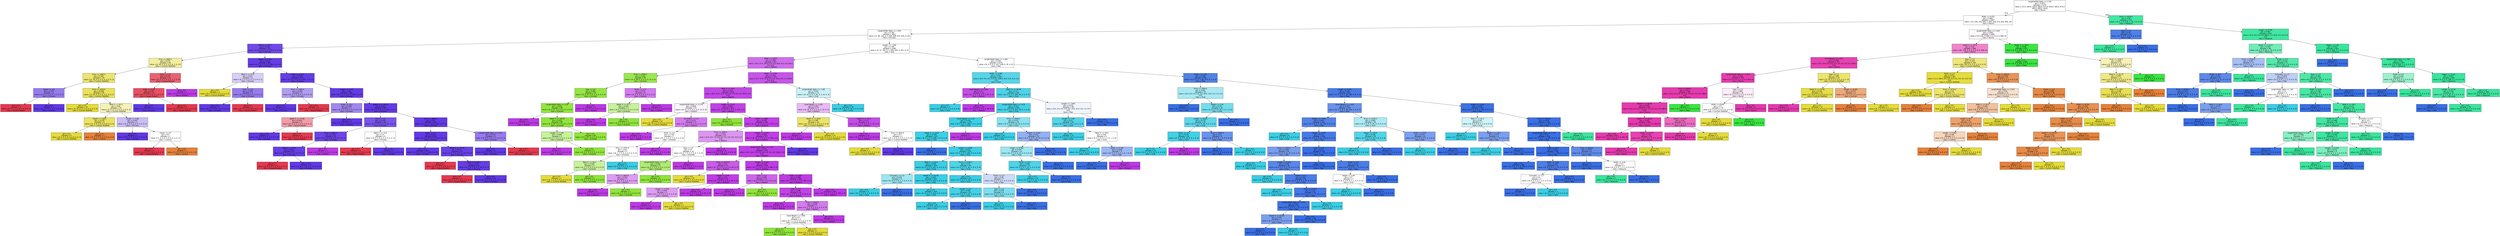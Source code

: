 digraph Tree {
node [shape=box, style="filled", color="black", fontname="helvetica"] ;
edge [fontname="helvetica"] ;
0 [label="Length/Width Ratio <= 1.745\ngini = 0.879\nsamples = 5170\nvalue = [72.0, 295.0, 104.0, 665.0, 672.0, 656.0, 660.0, 674.0\n653.0, 695.0, 24.0]\nclass = Round", fillcolor="#fffeff"] ;
1 [label="Width <= 6.075\ngini = 0.863\nsamples = 4467\nvalue = [72, 295, 104, 665, 2, 655, 628, 674, 653, 695, 24]\nclass = Round", fillcolor="#fffeff"] ;
0 -> 1 [labeldistance=2.5, labelangle=45, headlabel="True"] ;
2 [label="Length/Width Ratio <= 1.055\ngini = 0.782\nsamples = 2811\nvalue = [2, 69, 104, 0, 2, 655, 628, 674, 653, 0, 24]\nclass = Princess", fillcolor="#fefdff"] ;
1 -> 2 ;
3 [label="Table % <= 64.5\ngini = 0.154\nsamples = 731\nvalue = [2, 32, 0, 0, 0, 0, 0, 671, 2, 0, 24]\nclass = Princess", fillcolor="#6f4ae7"] ;
2 -> 3 ;
4 [label="Price <= 3965.0\ngini = 0.575\nsamples = 50\nvalue = [2, 30, 0, 0, 0, 0, 0, 6, 1, 0, 11]\nclass = Cushion Modified", fillcolor="#f2ee9f"] ;
3 -> 4 ;
5 [label="Price <= 1485.0\ngini = 0.387\nsamples = 39\nvalue = [2, 30, 0, 0, 0, 0, 0, 5, 0, 0, 2]\nclass = Cushion Modified", fillcolor="#ece56d"] ;
4 -> 5 ;
6 [label="Height <= 3.8\ngini = 0.375\nsamples = 4\nvalue = [0, 0, 0, 0, 0, 0, 0, 3, 0, 0, 1]\nclass = Princess", fillcolor="#967bee"] ;
5 -> 6 ;
7 [label="gini = 0.0\nsamples = 1\nvalue = [0, 0, 0, 0, 0, 0, 0, 0, 0, 0, 1]\nclass = Square Radiant", fillcolor="#e53950"] ;
6 -> 7 ;
8 [label="gini = 0.0\nsamples = 3\nvalue = [0, 0, 0, 0, 0, 0, 0, 3, 0, 0, 0]\nclass = Princess", fillcolor="#6139e5"] ;
6 -> 8 ;
9 [label="Price <= 2445.0\ngini = 0.258\nsamples = 35\nvalue = [2, 30, 0, 0, 0, 0, 0, 2, 0, 0, 1]\nclass = Cushion Modified", fillcolor="#e9e157"] ;
5 -> 9 ;
10 [label="gini = 0.0\nsamples = 25\nvalue = [0, 25, 0, 0, 0, 0, 0, 0, 0, 0, 0]\nclass = Cushion Modified", fillcolor="#e5dc39"] ;
9 -> 10 ;
11 [label="Table % <= 62.5\ngini = 0.66\nsamples = 10\nvalue = [2, 5, 0, 0, 0, 0, 0, 2, 0, 0, 1]\nclass = Cushion Modified", fillcolor="#f5f2b5"] ;
9 -> 11 ;
12 [label="Height <= 3.825\ngini = 0.278\nsamples = 6\nvalue = [1, 5, 0, 0, 0, 0, 0, 0, 0, 0, 0]\nclass = Cushion Modified", fillcolor="#eae361"] ;
11 -> 12 ;
13 [label="gini = 0.0\nsamples = 5\nvalue = [0, 5, 0, 0, 0, 0, 0, 0, 0, 0, 0]\nclass = Cushion Modified", fillcolor="#e5dc39"] ;
12 -> 13 ;
14 [label="gini = 0.0\nsamples = 1\nvalue = [1, 0, 0, 0, 0, 0, 0, 0, 0, 0, 0]\nclass = Cushion", fillcolor="#e58139"] ;
12 -> 14 ;
15 [label="Length <= 5.68\ngini = 0.625\nsamples = 4\nvalue = [1, 0, 0, 0, 0, 0, 0, 2, 0, 0, 1]\nclass = Princess", fillcolor="#cabdf6"] ;
11 -> 15 ;
16 [label="gini = 0.0\nsamples = 2\nvalue = [0, 0, 0, 0, 0, 0, 0, 2, 0, 0, 0]\nclass = Princess", fillcolor="#6139e5"] ;
15 -> 16 ;
17 [label="Clarity <= 3.5\ngini = 0.5\nsamples = 2\nvalue = [1, 0, 0, 0, 0, 0, 0, 0, 0, 0, 1]\nclass = Cushion", fillcolor="#ffffff"] ;
15 -> 17 ;
18 [label="gini = 0.0\nsamples = 1\nvalue = [0, 0, 0, 0, 0, 0, 0, 0, 0, 0, 1]\nclass = Square Radiant", fillcolor="#e53950"] ;
17 -> 18 ;
19 [label="gini = 0.0\nsamples = 1\nvalue = [1, 0, 0, 0, 0, 0, 0, 0, 0, 0, 0]\nclass = Cushion", fillcolor="#e58139"] ;
17 -> 19 ;
20 [label="Polish <= 1.0\ngini = 0.314\nsamples = 11\nvalue = [0, 0, 0, 0, 0, 0, 0, 1, 1, 0, 9]\nclass = Square Radiant", fillcolor="#ea6173"] ;
4 -> 20 ;
21 [label="Width <= 5.48\ngini = 0.18\nsamples = 10\nvalue = [0, 0, 0, 0, 0, 0, 0, 1, 0, 0, 9]\nclass = Square Radiant", fillcolor="#e84f63"] ;
20 -> 21 ;
22 [label="gini = 0.0\nsamples = 1\nvalue = [0, 0, 0, 0, 0, 0, 0, 1, 0, 0, 0]\nclass = Princess", fillcolor="#6139e5"] ;
21 -> 22 ;
23 [label="gini = 0.0\nsamples = 9\nvalue = [0, 0, 0, 0, 0, 0, 0, 0, 0, 0, 9]\nclass = Square Radiant", fillcolor="#e53950"] ;
21 -> 23 ;
24 [label="gini = 0.0\nsamples = 1\nvalue = [0, 0, 0, 0, 0, 0, 0, 0, 1, 0, 0]\nclass = Radiant", fillcolor="#bd39e5"] ;
20 -> 24 ;
25 [label="Height <= 3.765\ngini = 0.046\nsamples = 681\nvalue = [0, 2, 0, 0, 0, 0, 0, 665, 1, 0, 13]\nclass = Princess", fillcolor="#653ee6"] ;
3 -> 25 ;
26 [label="Table % <= 67.0\ngini = 0.611\nsamples = 6\nvalue = [0, 2, 0, 0, 0, 0, 0, 3, 0, 0, 1]\nclass = Princess", fillcolor="#d8cef8"] ;
25 -> 26 ;
27 [label="gini = 0.0\nsamples = 2\nvalue = [0, 2, 0, 0, 0, 0, 0, 0, 0, 0, 0]\nclass = Cushion Modified", fillcolor="#e5dc39"] ;
26 -> 27 ;
28 [label="Color <= 3.5\ngini = 0.375\nsamples = 4\nvalue = [0, 0, 0, 0, 0, 0, 0, 3, 0, 0, 1]\nclass = Princess", fillcolor="#967bee"] ;
26 -> 28 ;
29 [label="gini = 0.0\nsamples = 3\nvalue = [0, 0, 0, 0, 0, 0, 0, 3, 0, 0, 0]\nclass = Princess", fillcolor="#6139e5"] ;
28 -> 29 ;
30 [label="gini = 0.0\nsamples = 1\nvalue = [0, 0, 0, 0, 0, 0, 0, 0, 0, 0, 1]\nclass = Square Radiant", fillcolor="#e53950"] ;
28 -> 30 ;
31 [label="Width <= 5.225\ngini = 0.038\nsamples = 675\nvalue = [0, 0, 0, 0, 0, 0, 0, 662, 1, 0, 12]\nclass = Princess", fillcolor="#643de6"] ;
25 -> 31 ;
32 [label="Price <= 3385.0\ngini = 0.444\nsamples = 9\nvalue = [0, 0, 0, 0, 0, 0, 0, 6, 0, 0, 3]\nclass = Princess", fillcolor="#b09cf2"] ;
31 -> 32 ;
33 [label="gini = 0.0\nsamples = 6\nvalue = [0, 0, 0, 0, 0, 0, 0, 6, 0, 0, 0]\nclass = Princess", fillcolor="#6139e5"] ;
32 -> 33 ;
34 [label="gini = 0.0\nsamples = 3\nvalue = [0, 0, 0, 0, 0, 0, 0, 0, 0, 0, 3]\nclass = Square Radiant", fillcolor="#e53950"] ;
32 -> 34 ;
35 [label="Length <= 5.315\ngini = 0.03\nsamples = 666\nvalue = [0, 0, 0, 0, 0, 0, 0, 656, 1, 0, 9]\nclass = Princess", fillcolor="#633ce5"] ;
31 -> 35 ;
36 [label="Girdle <= 15.0\ngini = 0.408\nsamples = 7\nvalue = [0, 0, 0, 0, 0, 0, 0, 5, 0, 0, 2]\nclass = Princess", fillcolor="#a088ef"] ;
35 -> 36 ;
37 [label="Depth % <= 72.95\ngini = 0.444\nsamples = 3\nvalue = [0, 0, 0, 0, 0, 0, 0, 1, 0, 0, 2]\nclass = Square Radiant", fillcolor="#f29ca8"] ;
36 -> 37 ;
38 [label="gini = 0.0\nsamples = 1\nvalue = [0, 0, 0, 0, 0, 0, 0, 1, 0, 0, 0]\nclass = Princess", fillcolor="#6139e5"] ;
37 -> 38 ;
39 [label="gini = 0.0\nsamples = 2\nvalue = [0, 0, 0, 0, 0, 0, 0, 0, 0, 0, 2]\nclass = Square Radiant", fillcolor="#e53950"] ;
37 -> 39 ;
40 [label="gini = 0.0\nsamples = 4\nvalue = [0, 0, 0, 0, 0, 0, 0, 4, 0, 0, 0]\nclass = Princess", fillcolor="#6139e5"] ;
36 -> 40 ;
41 [label="Depth % <= 69.35\ngini = 0.024\nsamples = 659\nvalue = [0, 0, 0, 0, 0, 0, 0, 651, 1, 0, 7]\nclass = Princess", fillcolor="#633be5"] ;
35 -> 41 ;
42 [label="Color <= 3.5\ngini = 0.229\nsamples = 39\nvalue = [0, 0, 0, 0, 0, 0, 0, 34, 1, 0, 4]\nclass = Princess", fillcolor="#7855e9"] ;
41 -> 42 ;
43 [label="Price <= 4385.0\ngini = 0.116\nsamples = 33\nvalue = [0, 0, 0, 0, 0, 0, 0, 31, 1, 0, 1]\nclass = Princess", fillcolor="#6b45e7"] ;
42 -> 43 ;
44 [label="Table % <= 65.5\ngini = 0.061\nsamples = 32\nvalue = [0, 0, 0, 0, 0, 0, 0, 31, 0, 0, 1]\nclass = Princess", fillcolor="#663fe6"] ;
43 -> 44 ;
45 [label="gini = 0.0\nsamples = 1\nvalue = [0, 0, 0, 0, 0, 0, 0, 0, 0, 0, 1]\nclass = Square Radiant", fillcolor="#e53950"] ;
44 -> 45 ;
46 [label="gini = 0.0\nsamples = 31\nvalue = [0, 0, 0, 0, 0, 0, 0, 31, 0, 0, 0]\nclass = Princess", fillcolor="#6139e5"] ;
44 -> 46 ;
47 [label="gini = 0.0\nsamples = 1\nvalue = [0, 0, 0, 0, 0, 0, 0, 0, 1, 0, 0]\nclass = Radiant", fillcolor="#bd39e5"] ;
43 -> 47 ;
48 [label="Table % <= 72.0\ngini = 0.5\nsamples = 6\nvalue = [0, 0, 0, 0, 0, 0, 0, 3, 0, 0, 3]\nclass = Princess", fillcolor="#ffffff"] ;
42 -> 48 ;
49 [label="gini = 0.0\nsamples = 3\nvalue = [0, 0, 0, 0, 0, 0, 0, 0, 0, 0, 3]\nclass = Square Radiant", fillcolor="#e53950"] ;
48 -> 49 ;
50 [label="gini = 0.0\nsamples = 3\nvalue = [0, 0, 0, 0, 0, 0, 0, 3, 0, 0, 0]\nclass = Princess", fillcolor="#6139e5"] ;
48 -> 50 ;
51 [label="Price <= 4855.0\ngini = 0.01\nsamples = 620\nvalue = [0, 0, 0, 0, 0, 0, 0, 617, 0, 0, 3]\nclass = Princess", fillcolor="#623ae5"] ;
41 -> 51 ;
52 [label="Polish <= 1.5\ngini = 0.006\nsamples = 616\nvalue = [0, 0, 0, 0, 0, 0, 0, 614, 0, 0, 2]\nclass = Princess", fillcolor="#623ae5"] ;
51 -> 52 ;
53 [label="gini = 0.0\nsamples = 562\nvalue = [0, 0, 0, 0, 0, 0, 0, 562, 0, 0, 0]\nclass = Princess", fillcolor="#6139e5"] ;
52 -> 53 ;
54 [label="Depth % <= 70.35\ngini = 0.071\nsamples = 54\nvalue = [0, 0, 0, 0, 0, 0, 0, 52, 0, 0, 2]\nclass = Princess", fillcolor="#6741e6"] ;
52 -> 54 ;
55 [label="gini = 0.0\nsamples = 1\nvalue = [0, 0, 0, 0, 0, 0, 0, 0, 0, 0, 1]\nclass = Square Radiant", fillcolor="#e53950"] ;
54 -> 55 ;
56 [label="Table % <= 66.0\ngini = 0.037\nsamples = 53\nvalue = [0, 0, 0, 0, 0, 0, 0, 52, 0, 0, 1]\nclass = Princess", fillcolor="#643de6"] ;
54 -> 56 ;
57 [label="gini = 0.0\nsamples = 1\nvalue = [0, 0, 0, 0, 0, 0, 0, 0, 0, 0, 1]\nclass = Square Radiant", fillcolor="#e53950"] ;
56 -> 57 ;
58 [label="gini = 0.0\nsamples = 52\nvalue = [0, 0, 0, 0, 0, 0, 0, 52, 0, 0, 0]\nclass = Princess", fillcolor="#6139e5"] ;
56 -> 58 ;
59 [label="Length/Width Ratio <= 1.015\ngini = 0.375\nsamples = 4\nvalue = [0, 0, 0, 0, 0, 0, 0, 3, 0, 0, 1]\nclass = Princess", fillcolor="#967bee"] ;
51 -> 59 ;
60 [label="gini = 0.0\nsamples = 3\nvalue = [0, 0, 0, 0, 0, 0, 0, 3, 0, 0, 0]\nclass = Princess", fillcolor="#6139e5"] ;
59 -> 60 ;
61 [label="gini = 0.0\nsamples = 1\nvalue = [0, 0, 0, 0, 0, 0, 0, 0, 0, 0, 1]\nclass = Square Radiant", fillcolor="#e53950"] ;
59 -> 61 ;
62 [label="Length <= 7.505\ngini = 0.709\nsamples = 2080\nvalue = [0, 37, 104, 0, 2, 655, 628, 3, 651, 0, 0]\nclass = Oval", fillcolor="#feffff"] ;
2 -> 62 ;
63 [label="Width <= 4.825\ngini = 0.382\nsamples = 801\nvalue = [0.0, 37.0, 104.0, 0.0, 0.0, 38.0, 0.0, 3.0, 619.0\n0.0, 0.0]\nclass = Radiant", fillcolor="#ce6dec"] ;
62 -> 63 ;
64 [label="Price <= 2995.0\ngini = 0.182\nsamples = 99\nvalue = [0, 0, 89, 0, 0, 0, 0, 0, 10, 0, 0]\nclass = Emerald", fillcolor="#9ce84f"] ;
63 -> 64 ;
65 [label="Type <= 0.5\ngini = 0.084\nsamples = 91\nvalue = [0, 0, 87, 0, 0, 0, 0, 0, 4, 0, 0]\nclass = Emerald", fillcolor="#94e642"] ;
64 -> 65 ;
66 [label="Length/Width Ratio <= 1.29\ngini = 0.044\nsamples = 89\nvalue = [0, 0, 87, 0, 0, 0, 0, 0, 2, 0, 0]\nclass = Emerald", fillcolor="#92e63e"] ;
65 -> 66 ;
67 [label="gini = 0.0\nsamples = 1\nvalue = [0, 0, 0, 0, 0, 0, 0, 0, 1, 0, 0]\nclass = Radiant", fillcolor="#bd39e5"] ;
66 -> 67 ;
68 [label="Depth % <= 66.05\ngini = 0.022\nsamples = 88\nvalue = [0, 0, 87, 0, 0, 0, 0, 0, 1, 0, 0]\nclass = Emerald", fillcolor="#90e53b"] ;
66 -> 68 ;
69 [label="Length <= 7.145\ngini = 0.444\nsamples = 3\nvalue = [0, 0, 2, 0, 0, 0, 0, 0, 1, 0, 0]\nclass = Emerald", fillcolor="#c7f29c"] ;
68 -> 69 ;
70 [label="gini = 0.0\nsamples = 1\nvalue = [0, 0, 0, 0, 0, 0, 0, 0, 1, 0, 0]\nclass = Radiant", fillcolor="#bd39e5"] ;
69 -> 70 ;
71 [label="gini = 0.0\nsamples = 2\nvalue = [0, 0, 2, 0, 0, 0, 0, 0, 0, 0, 0]\nclass = Emerald", fillcolor="#8fe539"] ;
69 -> 71 ;
72 [label="gini = 0.0\nsamples = 85\nvalue = [0, 0, 85, 0, 0, 0, 0, 0, 0, 0, 0]\nclass = Emerald", fillcolor="#8fe539"] ;
68 -> 72 ;
73 [label="gini = 0.0\nsamples = 2\nvalue = [0, 0, 0, 0, 0, 0, 0, 0, 2, 0, 0]\nclass = Radiant", fillcolor="#bd39e5"] ;
65 -> 73 ;
74 [label="Width <= 4.71\ngini = 0.375\nsamples = 8\nvalue = [0, 0, 2, 0, 0, 0, 0, 0, 6, 0, 0]\nclass = Radiant", fillcolor="#d37bee"] ;
64 -> 74 ;
75 [label="Depth % <= 67.1\ngini = 0.444\nsamples = 3\nvalue = [0, 0, 2, 0, 0, 0, 0, 0, 1, 0, 0]\nclass = Emerald", fillcolor="#c7f29c"] ;
74 -> 75 ;
76 [label="gini = 0.0\nsamples = 1\nvalue = [0, 0, 0, 0, 0, 0, 0, 0, 1, 0, 0]\nclass = Radiant", fillcolor="#bd39e5"] ;
75 -> 76 ;
77 [label="gini = 0.0\nsamples = 2\nvalue = [0, 0, 2, 0, 0, 0, 0, 0, 0, 0, 0]\nclass = Emerald", fillcolor="#8fe539"] ;
75 -> 77 ;
78 [label="gini = 0.0\nsamples = 5\nvalue = [0, 0, 0, 0, 0, 0, 0, 0, 5, 0, 0]\nclass = Radiant", fillcolor="#bd39e5"] ;
74 -> 78 ;
79 [label="Width <= 5.425\ngini = 0.241\nsamples = 702\nvalue = [0.0, 37.0, 15.0, 0.0, 0.0, 38.0, 0.0, 3.0, 609.0\n0.0, 0.0]\nclass = Radiant", fillcolor="#c655e9"] ;
63 -> 79 ;
80 [label="Table % <= 60.5\ngini = 0.127\nsamples = 629\nvalue = [0.0, 23.0, 15.0, 0.0, 0.0, 2.0, 0.0, 2.0, 587.0, 0.0\n0.0]\nclass = Radiant", fillcolor="#c247e7"] ;
79 -> 80 ;
81 [label="Length/Width Ratio <= 1.175\ngini = 0.626\nsamples = 27\nvalue = [0, 11, 2, 0, 0, 2, 0, 0, 12, 0, 0]\nclass = Radiant", fillcolor="#fbf3fd"] ;
80 -> 81 ;
82 [label="gini = 0.0\nsamples = 10\nvalue = [0, 10, 0, 0, 0, 0, 0, 0, 0, 0, 0]\nclass = Cushion Modified", fillcolor="#e5dc39"] ;
81 -> 82 ;
83 [label="Symmetry <= 1.0\ngini = 0.471\nsamples = 17\nvalue = [0, 1, 2, 0, 0, 2, 0, 0, 12, 0, 0]\nclass = Radiant", fillcolor="#d37bee"] ;
81 -> 83 ;
84 [label="gini = 0.0\nsamples = 10\nvalue = [0, 0, 0, 0, 0, 0, 0, 0, 10, 0, 0]\nclass = Radiant", fillcolor="#bd39e5"] ;
83 -> 84 ;
85 [label="Polish <= 1.0\ngini = 0.735\nsamples = 7\nvalue = [0, 1, 2, 0, 0, 2, 0, 0, 2, 0, 0]\nclass = Emerald", fillcolor="#ffffff"] ;
83 -> 85 ;
86 [label="Price <= 3375.0\ngini = 0.64\nsamples = 5\nvalue = [0, 1, 2, 0, 0, 2, 0, 0, 0, 0, 0]\nclass = Emerald", fillcolor="#ffffff"] ;
85 -> 86 ;
87 [label="Table % <= 56.5\ngini = 0.444\nsamples = 3\nvalue = [0, 1, 2, 0, 0, 0, 0, 0, 0, 0, 0]\nclass = Emerald", fillcolor="#c7f29c"] ;
86 -> 87 ;
88 [label="gini = 0.0\nsamples = 1\nvalue = [0, 1, 0, 0, 0, 0, 0, 0, 0, 0, 0]\nclass = Cushion Modified", fillcolor="#e5dc39"] ;
87 -> 88 ;
89 [label="gini = 0.0\nsamples = 2\nvalue = [0, 0, 2, 0, 0, 0, 0, 0, 0, 0, 0]\nclass = Emerald", fillcolor="#8fe539"] ;
87 -> 89 ;
90 [label="gini = 0.0\nsamples = 2\nvalue = [0, 0, 0, 0, 0, 2, 0, 0, 0, 0, 0]\nclass = Oval", fillcolor="#39cee5"] ;
86 -> 90 ;
91 [label="gini = 0.0\nsamples = 2\nvalue = [0, 0, 0, 0, 0, 0, 0, 0, 2, 0, 0]\nclass = Radiant", fillcolor="#bd39e5"] ;
85 -> 91 ;
92 [label="Height <= 3.115\ngini = 0.087\nsamples = 602\nvalue = [0, 12, 13, 0, 0, 0, 0, 2, 575, 0, 0]\nclass = Radiant", fillcolor="#c042e6"] ;
80 -> 92 ;
93 [label="gini = 0.0\nsamples = 3\nvalue = [0, 0, 3, 0, 0, 0, 0, 0, 0, 0, 0]\nclass = Emerald", fillcolor="#8fe539"] ;
92 -> 93 ;
94 [label="Width <= 4.885\ngini = 0.078\nsamples = 599\nvalue = [0, 12, 10, 0, 0, 0, 0, 2, 575, 0, 0]\nclass = Radiant", fillcolor="#c041e6"] ;
92 -> 94 ;
95 [label="Price <= 3045.0\ngini = 0.434\nsamples = 22\nvalue = [0.0, 0.0, 7.0, 0.0, 0.0, 0.0, 0.0, 0.0, 15.0, 0.0\n0.0]\nclass = Radiant", fillcolor="#dc95f1"] ;
94 -> 95 ;
96 [label="Type <= 1.0\ngini = 0.5\nsamples = 14\nvalue = [0, 0, 7, 0, 0, 0, 0, 0, 7, 0, 0]\nclass = Emerald", fillcolor="#ffffff"] ;
95 -> 96 ;
97 [label="Length/Width Ratio <= 1.32\ngini = 0.346\nsamples = 9\nvalue = [0, 0, 7, 0, 0, 0, 0, 0, 2, 0, 0]\nclass = Emerald", fillcolor="#afec72"] ;
96 -> 97 ;
98 [label="Price <= 2850.0\ngini = 0.444\nsamples = 3\nvalue = [0, 0, 1, 0, 0, 0, 0, 0, 2, 0, 0]\nclass = Radiant", fillcolor="#de9cf2"] ;
97 -> 98 ;
99 [label="gini = 0.0\nsamples = 2\nvalue = [0, 0, 0, 0, 0, 0, 0, 0, 2, 0, 0]\nclass = Radiant", fillcolor="#bd39e5"] ;
98 -> 99 ;
100 [label="gini = 0.0\nsamples = 1\nvalue = [0, 0, 1, 0, 0, 0, 0, 0, 0, 0, 0]\nclass = Emerald", fillcolor="#8fe539"] ;
98 -> 100 ;
101 [label="gini = 0.0\nsamples = 6\nvalue = [0, 0, 6, 0, 0, 0, 0, 0, 0, 0, 0]\nclass = Emerald", fillcolor="#8fe539"] ;
97 -> 101 ;
102 [label="gini = 0.0\nsamples = 5\nvalue = [0, 0, 0, 0, 0, 0, 0, 0, 5, 0, 0]\nclass = Radiant", fillcolor="#bd39e5"] ;
96 -> 102 ;
103 [label="gini = 0.0\nsamples = 8\nvalue = [0, 0, 0, 0, 0, 0, 0, 0, 8, 0, 0]\nclass = Radiant", fillcolor="#bd39e5"] ;
95 -> 103 ;
104 [label="Height <= 4.025\ngini = 0.058\nsamples = 577\nvalue = [0, 12, 3, 0, 0, 0, 0, 2, 560, 0, 0]\nclass = Radiant", fillcolor="#bf3fe6"] ;
94 -> 104 ;
105 [label="Length/Width Ratio <= 1.225\ngini = 0.051\nsamples = 575\nvalue = [0.0, 12.0, 3.0, 0.0, 0.0, 0.0, 0.0, 0.0, 560.0, 0.0\n0.0]\nclass = Radiant", fillcolor="#bf3ee6"] ;
104 -> 105 ;
106 [label="Price <= 2615.0\ngini = 0.25\nsamples = 75\nvalue = [0, 11, 0, 0, 0, 0, 0, 0, 64, 0, 0]\nclass = Radiant", fillcolor="#c85be9"] ;
105 -> 106 ;
107 [label="gini = 0.0\nsamples = 10\nvalue = [0, 10, 0, 0, 0, 0, 0, 0, 0, 0, 0]\nclass = Cushion Modified", fillcolor="#e5dc39"] ;
106 -> 107 ;
108 [label="Height <= 3.49\ngini = 0.03\nsamples = 65\nvalue = [0, 1, 0, 0, 0, 0, 0, 0, 64, 0, 0]\nclass = Radiant", fillcolor="#be3ce5"] ;
106 -> 108 ;
109 [label="Length <= 6.295\ngini = 0.444\nsamples = 3\nvalue = [0, 1, 0, 0, 0, 0, 0, 0, 2, 0, 0]\nclass = Radiant", fillcolor="#de9cf2"] ;
108 -> 109 ;
110 [label="gini = 0.0\nsamples = 2\nvalue = [0, 0, 0, 0, 0, 0, 0, 0, 2, 0, 0]\nclass = Radiant", fillcolor="#bd39e5"] ;
109 -> 110 ;
111 [label="gini = 0.0\nsamples = 1\nvalue = [0, 1, 0, 0, 0, 0, 0, 0, 0, 0, 0]\nclass = Cushion Modified", fillcolor="#e5dc39"] ;
109 -> 111 ;
112 [label="gini = 0.0\nsamples = 62\nvalue = [0, 0, 0, 0, 0, 0, 0, 0, 62, 0, 0]\nclass = Radiant", fillcolor="#bd39e5"] ;
108 -> 112 ;
113 [label="Height <= 3.235\ngini = 0.016\nsamples = 500\nvalue = [0, 1, 3, 0, 0, 0, 0, 0, 496, 0, 0]\nclass = Radiant", fillcolor="#be3be5"] ;
105 -> 113 ;
114 [label="Color <= 3.5\ngini = 0.298\nsamples = 11\nvalue = [0, 0, 2, 0, 0, 0, 0, 0, 9, 0, 0]\nclass = Radiant", fillcolor="#cc65eb"] ;
113 -> 114 ;
115 [label="gini = 0.0\nsamples = 9\nvalue = [0, 0, 0, 0, 0, 0, 0, 0, 9, 0, 0]\nclass = Radiant", fillcolor="#bd39e5"] ;
114 -> 115 ;
116 [label="gini = 0.0\nsamples = 2\nvalue = [0, 0, 2, 0, 0, 0, 0, 0, 0, 0, 0]\nclass = Emerald", fillcolor="#8fe539"] ;
114 -> 116 ;
117 [label="Width <= 4.935\ngini = 0.008\nsamples = 489\nvalue = [0, 1, 1, 0, 0, 0, 0, 0, 487, 0, 0]\nclass = Radiant", fillcolor="#bd3ae5"] ;
113 -> 117 ;
118 [label="Color <= 3.5\ngini = 0.088\nsamples = 44\nvalue = [0, 1, 1, 0, 0, 0, 0, 0, 42, 0, 0]\nclass = Radiant", fillcolor="#c042e6"] ;
117 -> 118 ;
119 [label="gini = 0.0\nsamples = 37\nvalue = [0, 0, 0, 0, 0, 0, 0, 0, 37, 0, 0]\nclass = Radiant", fillcolor="#bd39e5"] ;
118 -> 119 ;
120 [label="Price <= 2640.0\ngini = 0.449\nsamples = 7\nvalue = [0, 1, 1, 0, 0, 0, 0, 0, 5, 0, 0]\nclass = Radiant", fillcolor="#d37bee"] ;
118 -> 120 ;
121 [label="Carat Weight <= 1.005\ngini = 0.5\nsamples = 2\nvalue = [0, 1, 1, 0, 0, 0, 0, 0, 0, 0, 0]\nclass = Cushion Modified", fillcolor="#ffffff"] ;
120 -> 121 ;
122 [label="gini = 0.0\nsamples = 1\nvalue = [0, 0, 1, 0, 0, 0, 0, 0, 0, 0, 0]\nclass = Emerald", fillcolor="#8fe539"] ;
121 -> 122 ;
123 [label="gini = 0.0\nsamples = 1\nvalue = [0, 1, 0, 0, 0, 0, 0, 0, 0, 0, 0]\nclass = Cushion Modified", fillcolor="#e5dc39"] ;
121 -> 123 ;
124 [label="gini = 0.0\nsamples = 5\nvalue = [0, 0, 0, 0, 0, 0, 0, 0, 5, 0, 0]\nclass = Radiant", fillcolor="#bd39e5"] ;
120 -> 124 ;
125 [label="gini = 0.0\nsamples = 445\nvalue = [0, 0, 0, 0, 0, 0, 0, 0, 445, 0, 0]\nclass = Radiant", fillcolor="#bd39e5"] ;
117 -> 125 ;
126 [label="gini = 0.0\nsamples = 2\nvalue = [0, 0, 0, 0, 0, 0, 0, 2, 0, 0, 0]\nclass = Princess", fillcolor="#6139e5"] ;
104 -> 126 ;
127 [label="Length/Width Ratio <= 1.285\ngini = 0.629\nsamples = 73\nvalue = [0, 14, 0, 0, 0, 36, 0, 1, 22, 0, 0]\nclass = Oval", fillcolor="#c9f2f8"] ;
79 -> 127 ;
128 [label="Carat Weight <= 1.035\ngini = 0.503\nsamples = 37\nvalue = [0, 14, 0, 0, 0, 0, 0, 1, 22, 0, 0]\nclass = Radiant", fillcolor="#e8baf6"] ;
127 -> 128 ;
129 [label="Depth % <= 64.8\ngini = 0.305\nsamples = 16\nvalue = [0, 13, 0, 0, 0, 0, 0, 0, 3, 0, 0]\nclass = Cushion Modified", fillcolor="#ebe467"] ;
128 -> 129 ;
130 [label="gini = 0.0\nsamples = 3\nvalue = [0, 0, 0, 0, 0, 0, 0, 0, 3, 0, 0]\nclass = Radiant", fillcolor="#bd39e5"] ;
129 -> 130 ;
131 [label="gini = 0.0\nsamples = 13\nvalue = [0, 13, 0, 0, 0, 0, 0, 0, 0, 0, 0]\nclass = Cushion Modified", fillcolor="#e5dc39"] ;
129 -> 131 ;
132 [label="Depth % <= 71.5\ngini = 0.177\nsamples = 21\nvalue = [0, 1, 0, 0, 0, 0, 0, 1, 19, 0, 0]\nclass = Radiant", fillcolor="#c44de8"] ;
128 -> 132 ;
133 [label="gini = 0.0\nsamples = 19\nvalue = [0, 0, 0, 0, 0, 0, 0, 0, 19, 0, 0]\nclass = Radiant", fillcolor="#bd39e5"] ;
132 -> 133 ;
134 [label="Price <= 3025.0\ngini = 0.5\nsamples = 2\nvalue = [0, 1, 0, 0, 0, 0, 0, 1, 0, 0, 0]\nclass = Cushion Modified", fillcolor="#ffffff"] ;
132 -> 134 ;
135 [label="gini = 0.0\nsamples = 1\nvalue = [0, 1, 0, 0, 0, 0, 0, 0, 0, 0, 0]\nclass = Cushion Modified", fillcolor="#e5dc39"] ;
134 -> 135 ;
136 [label="gini = 0.0\nsamples = 1\nvalue = [0, 0, 0, 0, 0, 0, 0, 1, 0, 0, 0]\nclass = Princess", fillcolor="#6139e5"] ;
134 -> 136 ;
137 [label="gini = 0.0\nsamples = 36\nvalue = [0, 0, 0, 0, 0, 36, 0, 0, 0, 0, 0]\nclass = Oval", fillcolor="#39cee5"] ;
127 -> 137 ;
138 [label="Length/Width Ratio <= 1.495\ngini = 0.526\nsamples = 1279\nvalue = [0, 0, 0, 0, 2, 617, 628, 0, 32, 0, 0]\nclass = Pear", fillcolor="#fcfdff"] ;
62 -> 138 ;
139 [label="Width <= 5.365\ngini = 0.241\nsamples = 633\nvalue = [0.0, 0.0, 0.0, 0.0, 0.0, 548.0, 54.0, 0.0, 31.0, 0.0\n0.0]\nclass = Oval", fillcolor="#56d5e9"] ;
138 -> 139 ;
140 [label="Carat Weight <= 1.045\ngini = 0.17\nsamples = 32\nvalue = [0, 0, 0, 0, 0, 3, 0, 0, 29, 0, 0]\nclass = Radiant", fillcolor="#c44de8"] ;
139 -> 140 ;
141 [label="gini = 0.0\nsamples = 3\nvalue = [0, 0, 0, 0, 0, 3, 0, 0, 0, 0, 0]\nclass = Oval", fillcolor="#39cee5"] ;
140 -> 141 ;
142 [label="gini = 0.0\nsamples = 29\nvalue = [0, 0, 0, 0, 0, 0, 0, 0, 29, 0, 0]\nclass = Radiant", fillcolor="#bd39e5"] ;
140 -> 142 ;
143 [label="Depth % <= 64.95\ngini = 0.17\nsamples = 601\nvalue = [0, 0, 0, 0, 0, 545, 54, 0, 2, 0, 0]\nclass = Oval", fillcolor="#4dd3e8"] ;
139 -> 143 ;
144 [label="Length/Width Ratio <= 1.475\ngini = 0.103\nsamples = 552\nvalue = [0, 0, 0, 0, 0, 522, 29, 0, 1, 0, 0]\nclass = Oval", fillcolor="#44d1e6"] ;
143 -> 144 ;
145 [label="Carat Weight <= 1.23\ngini = 0.033\nsamples = 476\nvalue = [0, 0, 0, 0, 0, 468, 7, 0, 1, 0, 0]\nclass = Oval", fillcolor="#3ccfe5"] ;
144 -> 145 ;
146 [label="Depth % <= 55.8\ngini = 0.029\nsamples = 475\nvalue = [0, 0, 0, 0, 0, 468, 7, 0, 0, 0, 0]\nclass = Oval", fillcolor="#3ccfe5"] ;
145 -> 146 ;
147 [label="gini = 0.0\nsamples = 1\nvalue = [0, 0, 0, 0, 0, 0, 1, 0, 0, 0, 0]\nclass = Pear", fillcolor="#396fe5"] ;
146 -> 147 ;
148 [label="Length <= 8.395\ngini = 0.025\nsamples = 474\nvalue = [0, 0, 0, 0, 0, 468, 6, 0, 0, 0, 0]\nclass = Oval", fillcolor="#3ccfe5"] ;
146 -> 148 ;
149 [label="Table % <= 54.5\ngini = 0.009\nsamples = 434\nvalue = [0, 0, 0, 0, 0, 432, 2, 0, 0, 0, 0]\nclass = Oval", fillcolor="#3acee5"] ;
148 -> 149 ;
150 [label="Symmetry <= 1.0\ngini = 0.444\nsamples = 3\nvalue = [0, 0, 0, 0, 0, 2, 1, 0, 0, 0, 0]\nclass = Oval", fillcolor="#9ce6f2"] ;
149 -> 150 ;
151 [label="gini = 0.0\nsamples = 2\nvalue = [0, 0, 0, 0, 0, 2, 0, 0, 0, 0, 0]\nclass = Oval", fillcolor="#39cee5"] ;
150 -> 151 ;
152 [label="gini = 0.0\nsamples = 1\nvalue = [0, 0, 0, 0, 0, 0, 1, 0, 0, 0, 0]\nclass = Pear", fillcolor="#396fe5"] ;
150 -> 152 ;
153 [label="Depth % <= 64.65\ngini = 0.005\nsamples = 431\nvalue = [0, 0, 0, 0, 0, 430, 1, 0, 0, 0, 0]\nclass = Oval", fillcolor="#39cee5"] ;
149 -> 153 ;
154 [label="gini = 0.0\nsamples = 410\nvalue = [0, 0, 0, 0, 0, 410, 0, 0, 0, 0, 0]\nclass = Oval", fillcolor="#39cee5"] ;
153 -> 154 ;
155 [label="Length <= 8.1\ngini = 0.091\nsamples = 21\nvalue = [0, 0, 0, 0, 0, 20, 1, 0, 0, 0, 0]\nclass = Oval", fillcolor="#43d0e6"] ;
153 -> 155 ;
156 [label="gini = 0.0\nsamples = 20\nvalue = [0, 0, 0, 0, 0, 20, 0, 0, 0, 0, 0]\nclass = Oval", fillcolor="#39cee5"] ;
155 -> 156 ;
157 [label="gini = 0.0\nsamples = 1\nvalue = [0, 0, 0, 0, 0, 0, 1, 0, 0, 0, 0]\nclass = Pear", fillcolor="#396fe5"] ;
155 -> 157 ;
158 [label="Price <= 1150.0\ngini = 0.18\nsamples = 40\nvalue = [0, 0, 0, 0, 0, 36, 4, 0, 0, 0, 0]\nclass = Oval", fillcolor="#4fd3e8"] ;
148 -> 158 ;
159 [label="gini = 0.0\nsamples = 33\nvalue = [0, 0, 0, 0, 0, 33, 0, 0, 0, 0, 0]\nclass = Oval", fillcolor="#39cee5"] ;
158 -> 159 ;
160 [label="Polish <= 0.5\ngini = 0.49\nsamples = 7\nvalue = [0, 0, 0, 0, 0, 3, 4, 0, 0, 0, 0]\nclass = Pear", fillcolor="#cedbf8"] ;
158 -> 160 ;
161 [label="Type <= 1.5\ngini = 0.375\nsamples = 4\nvalue = [0, 0, 0, 0, 0, 3, 1, 0, 0, 0, 0]\nclass = Oval", fillcolor="#7bdeee"] ;
160 -> 161 ;
162 [label="gini = 0.0\nsamples = 3\nvalue = [0, 0, 0, 0, 0, 3, 0, 0, 0, 0, 0]\nclass = Oval", fillcolor="#39cee5"] ;
161 -> 162 ;
163 [label="gini = 0.0\nsamples = 1\nvalue = [0, 0, 0, 0, 0, 0, 1, 0, 0, 0, 0]\nclass = Pear", fillcolor="#396fe5"] ;
161 -> 163 ;
164 [label="gini = 0.0\nsamples = 3\nvalue = [0, 0, 0, 0, 0, 0, 3, 0, 0, 0, 0]\nclass = Pear", fillcolor="#396fe5"] ;
160 -> 164 ;
165 [label="gini = 0.0\nsamples = 1\nvalue = [0, 0, 0, 0, 0, 0, 0, 0, 1, 0, 0]\nclass = Radiant", fillcolor="#bd39e5"] ;
145 -> 165 ;
166 [label="Price <= 2045.0\ngini = 0.411\nsamples = 76\nvalue = [0, 0, 0, 0, 0, 54, 22, 0, 0, 0, 0]\nclass = Oval", fillcolor="#8ae2f0"] ;
144 -> 166 ;
167 [label="gini = 0.0\nsamples = 44\nvalue = [0, 0, 0, 0, 0, 44, 0, 0, 0, 0, 0]\nclass = Oval", fillcolor="#39cee5"] ;
166 -> 167 ;
168 [label="Height <= 3.525\ngini = 0.43\nsamples = 32\nvalue = [0, 0, 0, 0, 0, 10, 22, 0, 0, 0, 0]\nclass = Pear", fillcolor="#93b0f1"] ;
166 -> 168 ;
169 [label="Length <= 8.365\ngini = 0.444\nsamples = 15\nvalue = [0, 0, 0, 0, 0, 10, 5, 0, 0, 0, 0]\nclass = Oval", fillcolor="#9ce6f2"] ;
168 -> 169 ;
170 [label="Girdle <= 22.0\ngini = 0.165\nsamples = 11\nvalue = [0, 0, 0, 0, 0, 10, 1, 0, 0, 0, 0]\nclass = Oval", fillcolor="#4dd3e8"] ;
169 -> 170 ;
171 [label="gini = 0.0\nsamples = 10\nvalue = [0, 0, 0, 0, 0, 10, 0, 0, 0, 0, 0]\nclass = Oval", fillcolor="#39cee5"] ;
170 -> 171 ;
172 [label="gini = 0.0\nsamples = 1\nvalue = [0, 0, 0, 0, 0, 0, 1, 0, 0, 0, 0]\nclass = Pear", fillcolor="#396fe5"] ;
170 -> 172 ;
173 [label="gini = 0.0\nsamples = 4\nvalue = [0, 0, 0, 0, 0, 0, 4, 0, 0, 0, 0]\nclass = Pear", fillcolor="#396fe5"] ;
169 -> 173 ;
174 [label="gini = 0.0\nsamples = 17\nvalue = [0, 0, 0, 0, 0, 0, 17, 0, 0, 0, 0]\nclass = Pear", fillcolor="#396fe5"] ;
168 -> 174 ;
175 [label="Length <= 7.945\ngini = 0.519\nsamples = 49\nvalue = [0.0, 0.0, 0.0, 0.0, 0.0, 23.0, 25.0, 0.0, 1.0, 0.0\n0.0]\nclass = Pear", fillcolor="#f0f4fd"] ;
143 -> 175 ;
176 [label="Length <= 7.83\ngini = 0.21\nsamples = 26\nvalue = [0, 0, 0, 0, 0, 23, 2, 0, 1, 0, 0]\nclass = Oval", fillcolor="#52d4e8"] ;
175 -> 176 ;
177 [label="gini = 0.0\nsamples = 21\nvalue = [0, 0, 0, 0, 0, 21, 0, 0, 0, 0, 0]\nclass = Oval", fillcolor="#39cee5"] ;
176 -> 177 ;
178 [label="Table % <= 59.0\ngini = 0.64\nsamples = 5\nvalue = [0, 0, 0, 0, 0, 2, 2, 0, 1, 0, 0]\nclass = Oval", fillcolor="#ffffff"] ;
176 -> 178 ;
179 [label="gini = 0.0\nsamples = 2\nvalue = [0, 0, 0, 0, 0, 2, 0, 0, 0, 0, 0]\nclass = Oval", fillcolor="#39cee5"] ;
178 -> 179 ;
180 [label="Width <= 5.535\ngini = 0.444\nsamples = 3\nvalue = [0, 0, 0, 0, 0, 0, 2, 0, 1, 0, 0]\nclass = Pear", fillcolor="#9cb7f2"] ;
178 -> 180 ;
181 [label="gini = 0.0\nsamples = 2\nvalue = [0, 0, 0, 0, 0, 0, 2, 0, 0, 0, 0]\nclass = Pear", fillcolor="#396fe5"] ;
180 -> 181 ;
182 [label="gini = 0.0\nsamples = 1\nvalue = [0, 0, 0, 0, 0, 0, 0, 0, 1, 0, 0]\nclass = Radiant", fillcolor="#bd39e5"] ;
180 -> 182 ;
183 [label="gini = 0.0\nsamples = 23\nvalue = [0, 0, 0, 0, 0, 0, 23, 0, 0, 0, 0]\nclass = Pear", fillcolor="#396fe5"] ;
175 -> 183 ;
184 [label="Width <= 5.395\ngini = 0.199\nsamples = 646\nvalue = [0, 0, 0, 0, 2, 69, 574, 0, 1, 0, 0]\nclass = Pear", fillcolor="#5281e8"] ;
138 -> 184 ;
185 [label="Price <= 3595.0\ngini = 0.481\nsamples = 41\nvalue = [0.0, 0.0, 0.0, 0.0, 0.0, 26.0, 14.0, 0.0, 1.0, 0.0\n0.0]\nclass = Oval", fillcolor="#a7e9f3"] ;
184 -> 185 ;
186 [label="gini = 0.0\nsamples = 7\nvalue = [0, 0, 0, 0, 0, 0, 7, 0, 0, 0, 0]\nclass = Pear", fillcolor="#396fe5"] ;
185 -> 186 ;
187 [label="Height <= 3.54\ngini = 0.372\nsamples = 34\nvalue = [0, 0, 0, 0, 0, 26, 7, 0, 1, 0, 0]\nclass = Oval", fillcolor="#74dded"] ;
185 -> 187 ;
188 [label="Length <= 8.825\ngini = 0.279\nsamples = 31\nvalue = [0, 0, 0, 0, 0, 26, 4, 0, 1, 0, 0]\nclass = Oval", fillcolor="#5ed7ea"] ;
187 -> 188 ;
189 [label="Clarity <= 4.0\ngini = 0.074\nsamples = 26\nvalue = [0, 0, 0, 0, 0, 25, 0, 0, 1, 0, 0]\nclass = Oval", fillcolor="#41d0e6"] ;
188 -> 189 ;
190 [label="gini = 0.0\nsamples = 25\nvalue = [0, 0, 0, 0, 0, 25, 0, 0, 0, 0, 0]\nclass = Oval", fillcolor="#39cee5"] ;
189 -> 190 ;
191 [label="gini = 0.0\nsamples = 1\nvalue = [0, 0, 0, 0, 0, 0, 0, 0, 1, 0, 0]\nclass = Radiant", fillcolor="#bd39e5"] ;
189 -> 191 ;
192 [label="Price <= 5065.0\ngini = 0.32\nsamples = 5\nvalue = [0, 0, 0, 0, 0, 1, 4, 0, 0, 0, 0]\nclass = Pear", fillcolor="#6a93ec"] ;
188 -> 192 ;
193 [label="gini = 0.0\nsamples = 4\nvalue = [0, 0, 0, 0, 0, 0, 4, 0, 0, 0, 0]\nclass = Pear", fillcolor="#396fe5"] ;
192 -> 193 ;
194 [label="gini = 0.0\nsamples = 1\nvalue = [0, 0, 0, 0, 0, 1, 0, 0, 0, 0, 0]\nclass = Oval", fillcolor="#39cee5"] ;
192 -> 194 ;
195 [label="gini = 0.0\nsamples = 3\nvalue = [0, 0, 0, 0, 0, 0, 3, 0, 0, 0, 0]\nclass = Pear", fillcolor="#396fe5"] ;
187 -> 195 ;
196 [label="Length <= 8.745\ngini = 0.138\nsamples = 605\nvalue = [0, 0, 0, 0, 2, 43, 560, 0, 0, 0, 0]\nclass = Pear", fillcolor="#497be7"] ;
184 -> 196 ;
197 [label="Carat Weight <= 1.025\ngini = 0.315\nsamples = 194\nvalue = [0, 0, 0, 0, 0, 38, 156, 0, 0, 0, 0]\nclass = Pear", fillcolor="#6992eb"] ;
196 -> 197 ;
198 [label="Height <= 3.245\ngini = 0.205\nsamples = 164\nvalue = [0, 0, 0, 0, 0, 19, 145, 0, 0, 0, 0]\nclass = Pear", fillcolor="#5382e8"] ;
197 -> 198 ;
199 [label="gini = 0.0\nsamples = 8\nvalue = [0, 0, 0, 0, 0, 8, 0, 0, 0, 0, 0]\nclass = Oval", fillcolor="#39cee5"] ;
198 -> 199 ;
200 [label="Height <= 3.465\ngini = 0.131\nsamples = 156\nvalue = [0, 0, 0, 0, 0, 11, 145, 0, 0, 0, 0]\nclass = Pear", fillcolor="#487ae7"] ;
198 -> 200 ;
201 [label="Price <= 1735.0\ngini = 0.369\nsamples = 41\nvalue = [0, 0, 0, 0, 0, 10, 31, 0, 0, 0, 0]\nclass = Pear", fillcolor="#799ded"] ;
200 -> 201 ;
202 [label="gini = 0.0\nsamples = 5\nvalue = [0, 0, 0, 0, 0, 5, 0, 0, 0, 0, 0]\nclass = Oval", fillcolor="#39cee5"] ;
201 -> 202 ;
203 [label="Length <= 8.235\ngini = 0.239\nsamples = 36\nvalue = [0, 0, 0, 0, 0, 5, 31, 0, 0, 0, 0]\nclass = Pear", fillcolor="#5986e9"] ;
201 -> 203 ;
204 [label="gini = 0.0\nsamples = 2\nvalue = [0, 0, 0, 0, 0, 2, 0, 0, 0, 0, 0]\nclass = Oval", fillcolor="#39cee5"] ;
203 -> 204 ;
205 [label="Girdle <= 6.5\ngini = 0.161\nsamples = 34\nvalue = [0, 0, 0, 0, 0, 3, 31, 0, 0, 0, 0]\nclass = Pear", fillcolor="#4c7de8"] ;
203 -> 205 ;
206 [label="gini = 0.0\nsamples = 1\nvalue = [0, 0, 0, 0, 0, 1, 0, 0, 0, 0, 0]\nclass = Oval", fillcolor="#39cee5"] ;
205 -> 206 ;
207 [label="Price <= 5135.0\ngini = 0.114\nsamples = 33\nvalue = [0, 0, 0, 0, 0, 2, 31, 0, 0, 0, 0]\nclass = Pear", fillcolor="#4678e7"] ;
205 -> 207 ;
208 [label="Length/Width Ratio <= 1.505\ngini = 0.061\nsamples = 32\nvalue = [0, 0, 0, 0, 0, 1, 31, 0, 0, 0, 0]\nclass = Pear", fillcolor="#3f74e6"] ;
207 -> 208 ;
209 [label="Depth % <= 61.85\ngini = 0.375\nsamples = 4\nvalue = [0, 0, 0, 0, 0, 1, 3, 0, 0, 0, 0]\nclass = Pear", fillcolor="#7b9fee"] ;
208 -> 209 ;
210 [label="gini = 0.0\nsamples = 3\nvalue = [0, 0, 0, 0, 0, 0, 3, 0, 0, 0, 0]\nclass = Pear", fillcolor="#396fe5"] ;
209 -> 210 ;
211 [label="gini = 0.0\nsamples = 1\nvalue = [0, 0, 0, 0, 0, 1, 0, 0, 0, 0, 0]\nclass = Oval", fillcolor="#39cee5"] ;
209 -> 211 ;
212 [label="gini = 0.0\nsamples = 28\nvalue = [0, 0, 0, 0, 0, 0, 28, 0, 0, 0, 0]\nclass = Pear", fillcolor="#396fe5"] ;
208 -> 212 ;
213 [label="gini = 0.0\nsamples = 1\nvalue = [0, 0, 0, 0, 0, 1, 0, 0, 0, 0, 0]\nclass = Oval", fillcolor="#39cee5"] ;
207 -> 213 ;
214 [label="Color <= 3.5\ngini = 0.017\nsamples = 115\nvalue = [0, 0, 0, 0, 0, 1, 114, 0, 0, 0, 0]\nclass = Pear", fillcolor="#3b70e5"] ;
200 -> 214 ;
215 [label="gini = 0.0\nsamples = 103\nvalue = [0, 0, 0, 0, 0, 0, 103, 0, 0, 0, 0]\nclass = Pear", fillcolor="#396fe5"] ;
214 -> 215 ;
216 [label="Girdle <= 7.5\ngini = 0.153\nsamples = 12\nvalue = [0, 0, 0, 0, 0, 1, 11, 0, 0, 0, 0]\nclass = Pear", fillcolor="#4b7ce7"] ;
214 -> 216 ;
217 [label="Height <= 3.49\ngini = 0.5\nsamples = 2\nvalue = [0, 0, 0, 0, 0, 1, 1, 0, 0, 0, 0]\nclass = Oval", fillcolor="#ffffff"] ;
216 -> 217 ;
218 [label="gini = 0.0\nsamples = 1\nvalue = [0, 0, 0, 0, 0, 1, 0, 0, 0, 0, 0]\nclass = Oval", fillcolor="#39cee5"] ;
217 -> 218 ;
219 [label="gini = 0.0\nsamples = 1\nvalue = [0, 0, 0, 0, 0, 0, 1, 0, 0, 0, 0]\nclass = Pear", fillcolor="#396fe5"] ;
217 -> 219 ;
220 [label="gini = 0.0\nsamples = 10\nvalue = [0, 0, 0, 0, 0, 0, 10, 0, 0, 0, 0]\nclass = Pear", fillcolor="#396fe5"] ;
216 -> 220 ;
221 [label="Price <= 2530.0\ngini = 0.464\nsamples = 30\nvalue = [0, 0, 0, 0, 0, 19, 11, 0, 0, 0, 0]\nclass = Oval", fillcolor="#aceaf4"] ;
197 -> 221 ;
222 [label="Height <= 3.615\ngini = 0.198\nsamples = 18\nvalue = [0, 0, 0, 0, 0, 16, 2, 0, 0, 0, 0]\nclass = Oval", fillcolor="#52d4e8"] ;
221 -> 222 ;
223 [label="gini = 0.0\nsamples = 16\nvalue = [0, 0, 0, 0, 0, 16, 0, 0, 0, 0, 0]\nclass = Oval", fillcolor="#39cee5"] ;
222 -> 223 ;
224 [label="gini = 0.0\nsamples = 2\nvalue = [0, 0, 0, 0, 0, 0, 2, 0, 0, 0, 0]\nclass = Pear", fillcolor="#396fe5"] ;
222 -> 224 ;
225 [label="Width <= 5.575\ngini = 0.375\nsamples = 12\nvalue = [0, 0, 0, 0, 0, 3, 9, 0, 0, 0, 0]\nclass = Pear", fillcolor="#7b9fee"] ;
221 -> 225 ;
226 [label="gini = 0.0\nsamples = 3\nvalue = [0, 0, 0, 0, 0, 3, 0, 0, 0, 0, 0]\nclass = Oval", fillcolor="#39cee5"] ;
225 -> 226 ;
227 [label="gini = 0.0\nsamples = 9\nvalue = [0, 0, 0, 0, 0, 0, 9, 0, 0, 0, 0]\nclass = Pear", fillcolor="#396fe5"] ;
225 -> 227 ;
228 [label="Height <= 3.165\ngini = 0.034\nsamples = 411\nvalue = [0, 0, 0, 0, 2, 5, 404, 0, 0, 0, 0]\nclass = Pear", fillcolor="#3c71e5"] ;
196 -> 228 ;
229 [label="Table % <= 61.0\ngini = 0.49\nsamples = 7\nvalue = [0, 0, 0, 0, 0, 4, 3, 0, 0, 0, 0]\nclass = Oval", fillcolor="#cef3f8"] ;
228 -> 229 ;
230 [label="gini = 0.0\nsamples = 3\nvalue = [0, 0, 0, 0, 0, 3, 0, 0, 0, 0, 0]\nclass = Oval", fillcolor="#39cee5"] ;
229 -> 230 ;
231 [label="Depth % <= 55.1\ngini = 0.375\nsamples = 4\nvalue = [0, 0, 0, 0, 0, 1, 3, 0, 0, 0, 0]\nclass = Pear", fillcolor="#7b9fee"] ;
229 -> 231 ;
232 [label="gini = 0.0\nsamples = 1\nvalue = [0, 0, 0, 0, 0, 1, 0, 0, 0, 0, 0]\nclass = Oval", fillcolor="#39cee5"] ;
231 -> 232 ;
233 [label="gini = 0.0\nsamples = 3\nvalue = [0, 0, 0, 0, 0, 0, 3, 0, 0, 0, 0]\nclass = Pear", fillcolor="#396fe5"] ;
231 -> 233 ;
234 [label="Price <= 7810.0\ngini = 0.015\nsamples = 404\nvalue = [0, 0, 0, 0, 2, 1, 401, 0, 0, 0, 0]\nclass = Pear", fillcolor="#3a70e5"] ;
228 -> 234 ;
235 [label="Length/Width Ratio <= 1.735\ngini = 0.01\nsamples = 403\nvalue = [0, 0, 0, 0, 1, 1, 401, 0, 0, 0, 0]\nclass = Pear", fillcolor="#3a70e5"] ;
234 -> 235 ;
236 [label="Girdle <= 20.5\ngini = 0.005\nsamples = 397\nvalue = [0, 0, 0, 0, 0, 1, 396, 0, 0, 0, 0]\nclass = Pear", fillcolor="#396fe5"] ;
235 -> 236 ;
237 [label="gini = 0.0\nsamples = 386\nvalue = [0, 0, 0, 0, 0, 0, 386, 0, 0, 0, 0]\nclass = Pear", fillcolor="#396fe5"] ;
236 -> 237 ;
238 [label="Width <= 5.56\ngini = 0.165\nsamples = 11\nvalue = [0, 0, 0, 0, 0, 1, 10, 0, 0, 0, 0]\nclass = Pear", fillcolor="#4d7de8"] ;
236 -> 238 ;
239 [label="Symmetry <= 1.0\ngini = 0.5\nsamples = 2\nvalue = [0, 0, 0, 0, 0, 1, 1, 0, 0, 0, 0]\nclass = Oval", fillcolor="#ffffff"] ;
238 -> 239 ;
240 [label="gini = 0.0\nsamples = 1\nvalue = [0, 0, 0, 0, 0, 0, 1, 0, 0, 0, 0]\nclass = Pear", fillcolor="#396fe5"] ;
239 -> 240 ;
241 [label="gini = 0.0\nsamples = 1\nvalue = [0, 0, 0, 0, 0, 1, 0, 0, 0, 0, 0]\nclass = Oval", fillcolor="#39cee5"] ;
239 -> 241 ;
242 [label="gini = 0.0\nsamples = 9\nvalue = [0, 0, 0, 0, 0, 0, 9, 0, 0, 0, 0]\nclass = Pear", fillcolor="#396fe5"] ;
238 -> 242 ;
243 [label="Price <= 3825.0\ngini = 0.278\nsamples = 6\nvalue = [0, 0, 0, 0, 1, 0, 5, 0, 0, 0, 0]\nclass = Pear", fillcolor="#618cea"] ;
235 -> 243 ;
244 [label="gini = 0.0\nsamples = 4\nvalue = [0, 0, 0, 0, 0, 0, 4, 0, 0, 0, 0]\nclass = Pear", fillcolor="#396fe5"] ;
243 -> 244 ;
245 [label="Width <= 5.44\ngini = 0.5\nsamples = 2\nvalue = [0, 0, 0, 0, 1, 0, 1, 0, 0, 0, 0]\nclass = Marquise", fillcolor="#ffffff"] ;
243 -> 245 ;
246 [label="gini = 0.0\nsamples = 1\nvalue = [0, 0, 0, 0, 1, 0, 0, 0, 0, 0, 0]\nclass = Marquise", fillcolor="#39e59d"] ;
245 -> 246 ;
247 [label="gini = 0.0\nsamples = 1\nvalue = [0, 0, 0, 0, 0, 0, 1, 0, 0, 0, 0]\nclass = Pear", fillcolor="#396fe5"] ;
245 -> 247 ;
248 [label="gini = 0.0\nsamples = 1\nvalue = [0, 0, 0, 0, 1, 0, 0, 0, 0, 0, 0]\nclass = Marquise", fillcolor="#39e59d"] ;
234 -> 248 ;
249 [label="Length/Width Ratio <= 1.045\ngini = 0.642\nsamples = 1656\nvalue = [70, 226, 0, 665, 0, 0, 0, 0, 0, 695, 0]\nclass = Round", fillcolor="#fef9fd"] ;
1 -> 249 ;
250 [label="Depth % <= 65.0\ngini = 0.45\nsamples = 986\nvalue = [67, 218, 0, 6, 0, 0, 0, 0, 0, 695, 0]\nclass = Round", fillcolor="#ef84cd"] ;
249 -> 250 ;
251 [label="Carat Weight <= 1.615\ngini = 0.085\nsamples = 727\nvalue = [3.0, 23.0, 0.0, 6.0, 0.0, 0.0, 0.0, 0.0, 0.0, 695.0\n0.0]\nclass = Round", fillcolor="#e642b2"] ;
250 -> 251 ;
252 [label="Length/Width Ratio <= 1.015\ngini = 0.039\nsamples = 708\nvalue = [0, 8, 0, 6, 0, 0, 0, 0, 0, 694, 0]\nclass = Round", fillcolor="#e63db0"] ;
251 -> 252 ;
253 [label="Price <= 5830.0\ngini = 0.012\nsamples = 692\nvalue = [0.0, 3.0, 0.0, 1.0, 0.0, 0.0, 0.0, 0.0, 0.0, 688.0\n0.0]\nclass = Round", fillcolor="#e53aae"] ;
252 -> 253 ;
254 [label="Depth % <= 64.85\ngini = 0.009\nsamples = 691\nvalue = [0.0, 3.0, 0.0, 0.0, 0.0, 0.0, 0.0, 0.0, 0.0, 688.0\n0.0]\nclass = Round", fillcolor="#e53aae"] ;
253 -> 254 ;
255 [label="Depth % <= 64.55\ngini = 0.003\nsamples = 681\nvalue = [0, 1, 0, 0, 0, 0, 0, 0, 0, 680, 0]\nclass = Round", fillcolor="#e539ae"] ;
254 -> 255 ;
256 [label="gini = 0.0\nsamples = 657\nvalue = [0, 0, 0, 0, 0, 0, 0, 0, 0, 657, 0]\nclass = Round", fillcolor="#e539ae"] ;
255 -> 256 ;
257 [label="Height <= 4.075\ngini = 0.08\nsamples = 24\nvalue = [0, 1, 0, 0, 0, 0, 0, 0, 0, 23, 0]\nclass = Round", fillcolor="#e642b2"] ;
255 -> 257 ;
258 [label="gini = 0.0\nsamples = 23\nvalue = [0, 0, 0, 0, 0, 0, 0, 0, 0, 23, 0]\nclass = Round", fillcolor="#e539ae"] ;
257 -> 258 ;
259 [label="gini = 0.0\nsamples = 1\nvalue = [0, 1, 0, 0, 0, 0, 0, 0, 0, 0, 0]\nclass = Cushion Modified", fillcolor="#e5dc39"] ;
257 -> 259 ;
260 [label="Height <= 4.155\ngini = 0.32\nsamples = 10\nvalue = [0, 2, 0, 0, 0, 0, 0, 0, 0, 8, 0]\nclass = Round", fillcolor="#ec6ac2"] ;
254 -> 260 ;
261 [label="gini = 0.0\nsamples = 8\nvalue = [0, 0, 0, 0, 0, 0, 0, 0, 0, 8, 0]\nclass = Round", fillcolor="#e539ae"] ;
260 -> 261 ;
262 [label="gini = 0.0\nsamples = 2\nvalue = [0, 2, 0, 0, 0, 0, 0, 0, 0, 0, 0]\nclass = Cushion Modified", fillcolor="#e5dc39"] ;
260 -> 262 ;
263 [label="gini = 0.0\nsamples = 1\nvalue = [0, 0, 0, 1, 0, 0, 0, 0, 0, 0, 0]\nclass = Heart", fillcolor="#39e541"] ;
253 -> 263 ;
264 [label="Color <= 2.5\ngini = 0.664\nsamples = 16\nvalue = [0, 5, 0, 5, 0, 0, 0, 0, 0, 6, 0]\nclass = Round", fillcolor="#fdedf8"] ;
252 -> 264 ;
265 [label="Width <= 6.845\ngini = 0.5\nsamples = 10\nvalue = [0, 5, 0, 5, 0, 0, 0, 0, 0, 0, 0]\nclass = Cushion Modified", fillcolor="#ffffff"] ;
264 -> 265 ;
266 [label="gini = 0.0\nsamples = 5\nvalue = [0, 5, 0, 0, 0, 0, 0, 0, 0, 0, 0]\nclass = Cushion Modified", fillcolor="#e5dc39"] ;
265 -> 266 ;
267 [label="gini = 0.0\nsamples = 5\nvalue = [0, 0, 0, 5, 0, 0, 0, 0, 0, 0, 0]\nclass = Heart", fillcolor="#39e541"] ;
265 -> 267 ;
268 [label="gini = 0.0\nsamples = 6\nvalue = [0, 0, 0, 0, 0, 0, 0, 0, 0, 6, 0]\nclass = Round", fillcolor="#e539ae"] ;
264 -> 268 ;
269 [label="Type <= 1.5\ngini = 0.349\nsamples = 19\nvalue = [3, 15, 0, 0, 0, 0, 0, 0, 0, 1, 0]\nclass = Cushion Modified", fillcolor="#ece56a"] ;
251 -> 269 ;
270 [label="Depth % <= 61.65\ngini = 0.124\nsamples = 15\nvalue = [0, 14, 0, 0, 0, 0, 0, 0, 0, 1, 0]\nclass = Cushion Modified", fillcolor="#e7de47"] ;
269 -> 270 ;
271 [label="gini = 0.0\nsamples = 1\nvalue = [0, 0, 0, 0, 0, 0, 0, 0, 0, 1, 0]\nclass = Round", fillcolor="#e539ae"] ;
270 -> 271 ;
272 [label="gini = 0.0\nsamples = 14\nvalue = [0, 14, 0, 0, 0, 0, 0, 0, 0, 0, 0]\nclass = Cushion Modified", fillcolor="#e5dc39"] ;
270 -> 272 ;
273 [label="Length <= 8.025\ngini = 0.375\nsamples = 4\nvalue = [3, 1, 0, 0, 0, 0, 0, 0, 0, 0, 0]\nclass = Cushion", fillcolor="#eeab7b"] ;
269 -> 273 ;
274 [label="gini = 0.0\nsamples = 3\nvalue = [3, 0, 0, 0, 0, 0, 0, 0, 0, 0, 0]\nclass = Cushion", fillcolor="#e58139"] ;
273 -> 274 ;
275 [label="gini = 0.0\nsamples = 1\nvalue = [0, 1, 0, 0, 0, 0, 0, 0, 0, 0, 0]\nclass = Cushion Modified", fillcolor="#e5dc39"] ;
273 -> 275 ;
276 [label="Type <= 1.5\ngini = 0.372\nsamples = 259\nvalue = [64, 195, 0, 0, 0, 0, 0, 0, 0, 0, 0]\nclass = Cushion Modified", fillcolor="#eee77a"] ;
250 -> 276 ;
277 [label="Polish <= 1.0\ngini = 0.011\nsamples = 187\nvalue = [1.0, 186.0, 0.0, 0.0, 0.0, 0.0, 0.0, 0.0, 0.0, 0.0\n0.0]\nclass = Cushion Modified", fillcolor="#e5dc3a"] ;
276 -> 277 ;
278 [label="gini = 0.0\nsamples = 182\nvalue = [0, 182, 0, 0, 0, 0, 0, 0, 0, 0, 0]\nclass = Cushion Modified", fillcolor="#e5dc39"] ;
277 -> 278 ;
279 [label="Price <= 3770.0\ngini = 0.32\nsamples = 5\nvalue = [1, 4, 0, 0, 0, 0, 0, 0, 0, 0, 0]\nclass = Cushion Modified", fillcolor="#ece56a"] ;
277 -> 279 ;
280 [label="gini = 0.0\nsamples = 1\nvalue = [1, 0, 0, 0, 0, 0, 0, 0, 0, 0, 0]\nclass = Cushion", fillcolor="#e58139"] ;
279 -> 280 ;
281 [label="gini = 0.0\nsamples = 4\nvalue = [0, 4, 0, 0, 0, 0, 0, 0, 0, 0, 0]\nclass = Cushion Modified", fillcolor="#e5dc39"] ;
279 -> 281 ;
282 [label="Price <= 2600.0\ngini = 0.219\nsamples = 72\nvalue = [63, 9, 0, 0, 0, 0, 0, 0, 0, 0, 0]\nclass = Cushion", fillcolor="#e99355"] ;
276 -> 282 ;
283 [label="Length/Width Ratio <= 1.025\ngini = 0.49\nsamples = 14\nvalue = [8, 6, 0, 0, 0, 0, 0, 0, 0, 0, 0]\nclass = Cushion", fillcolor="#f8e0ce"] ;
282 -> 283 ;
284 [label="Table % <= 64.5\ngini = 0.444\nsamples = 12\nvalue = [8, 4, 0, 0, 0, 0, 0, 0, 0, 0, 0]\nclass = Cushion", fillcolor="#f2c09c"] ;
283 -> 284 ;
285 [label="Length <= 6.7\ngini = 0.32\nsamples = 10\nvalue = [8, 2, 0, 0, 0, 0, 0, 0, 0, 0, 0]\nclass = Cushion", fillcolor="#eca06a"] ;
284 -> 285 ;
286 [label="Length <= 6.555\ngini = 0.48\nsamples = 5\nvalue = [3, 2, 0, 0, 0, 0, 0, 0, 0, 0, 0]\nclass = Cushion", fillcolor="#f6d5bd"] ;
285 -> 286 ;
287 [label="gini = 0.0\nsamples = 3\nvalue = [3, 0, 0, 0, 0, 0, 0, 0, 0, 0, 0]\nclass = Cushion", fillcolor="#e58139"] ;
286 -> 287 ;
288 [label="gini = 0.0\nsamples = 2\nvalue = [0, 2, 0, 0, 0, 0, 0, 0, 0, 0, 0]\nclass = Cushion Modified", fillcolor="#e5dc39"] ;
286 -> 288 ;
289 [label="gini = 0.0\nsamples = 5\nvalue = [5, 0, 0, 0, 0, 0, 0, 0, 0, 0, 0]\nclass = Cushion", fillcolor="#e58139"] ;
285 -> 289 ;
290 [label="gini = 0.0\nsamples = 2\nvalue = [0, 2, 0, 0, 0, 0, 0, 0, 0, 0, 0]\nclass = Cushion Modified", fillcolor="#e5dc39"] ;
284 -> 290 ;
291 [label="gini = 0.0\nsamples = 2\nvalue = [0, 2, 0, 0, 0, 0, 0, 0, 0, 0, 0]\nclass = Cushion Modified", fillcolor="#e5dc39"] ;
283 -> 291 ;
292 [label="Clarity <= 3.0\ngini = 0.098\nsamples = 58\nvalue = [55, 3, 0, 0, 0, 0, 0, 0, 0, 0, 0]\nclass = Cushion", fillcolor="#e68844"] ;
282 -> 292 ;
293 [label="gini = 0.0\nsamples = 30\nvalue = [30, 0, 0, 0, 0, 0, 0, 0, 0, 0, 0]\nclass = Cushion", fillcolor="#e58139"] ;
292 -> 293 ;
294 [label="Width <= 8.055\ngini = 0.191\nsamples = 28\nvalue = [25, 3, 0, 0, 0, 0, 0, 0, 0, 0, 0]\nclass = Cushion", fillcolor="#e89051"] ;
292 -> 294 ;
295 [label="Width <= 7.14\ngini = 0.137\nsamples = 27\nvalue = [25, 2, 0, 0, 0, 0, 0, 0, 0, 0, 0]\nclass = Cushion", fillcolor="#e78b49"] ;
294 -> 295 ;
296 [label="Depth % <= 67.05\ngini = 0.231\nsamples = 15\nvalue = [13, 2, 0, 0, 0, 0, 0, 0, 0, 0, 0]\nclass = Cushion", fillcolor="#e99457"] ;
295 -> 296 ;
297 [label="Height <= 4.715\ngini = 0.133\nsamples = 14\nvalue = [13, 1, 0, 0, 0, 0, 0, 0, 0, 0, 0]\nclass = Cushion", fillcolor="#e78b48"] ;
296 -> 297 ;
298 [label="gini = 0.0\nsamples = 13\nvalue = [13, 0, 0, 0, 0, 0, 0, 0, 0, 0, 0]\nclass = Cushion", fillcolor="#e58139"] ;
297 -> 298 ;
299 [label="gini = 0.0\nsamples = 1\nvalue = [0, 1, 0, 0, 0, 0, 0, 0, 0, 0, 0]\nclass = Cushion Modified", fillcolor="#e5dc39"] ;
297 -> 299 ;
300 [label="gini = 0.0\nsamples = 1\nvalue = [0, 1, 0, 0, 0, 0, 0, 0, 0, 0, 0]\nclass = Cushion Modified", fillcolor="#e5dc39"] ;
296 -> 300 ;
301 [label="gini = 0.0\nsamples = 12\nvalue = [12, 0, 0, 0, 0, 0, 0, 0, 0, 0, 0]\nclass = Cushion", fillcolor="#e58139"] ;
295 -> 301 ;
302 [label="gini = 0.0\nsamples = 1\nvalue = [0, 1, 0, 0, 0, 0, 0, 0, 0, 0, 0]\nclass = Cushion Modified", fillcolor="#e5dc39"] ;
294 -> 302 ;
303 [label="Depth % <= 66.4\ngini = 0.032\nsamples = 670\nvalue = [3, 8, 0, 659, 0, 0, 0, 0, 0, 0, 0]\nclass = Heart", fillcolor="#3ce544"] ;
249 -> 303 ;
304 [label="gini = 0.0\nsamples = 655\nvalue = [0, 0, 0, 655, 0, 0, 0, 0, 0, 0, 0]\nclass = Heart", fillcolor="#39e541"] ;
303 -> 304 ;
305 [label="Price <= 7230.0\ngini = 0.604\nsamples = 15\nvalue = [3, 8, 0, 4, 0, 0, 0, 0, 0, 0, 0]\nclass = Cushion Modified", fillcolor="#f6f2b7"] ;
303 -> 305 ;
306 [label="Table % <= 62.75\ngini = 0.397\nsamples = 11\nvalue = [3, 8, 0, 0, 0, 0, 0, 0, 0, 0, 0]\nclass = Cushion Modified", fillcolor="#efe983"] ;
305 -> 306 ;
307 [label="Table % <= 58.5\ngini = 0.198\nsamples = 9\nvalue = [1, 8, 0, 0, 0, 0, 0, 0, 0, 0, 0]\nclass = Cushion Modified", fillcolor="#e8e052"] ;
306 -> 307 ;
308 [label="gini = 0.0\nsamples = 1\nvalue = [1, 0, 0, 0, 0, 0, 0, 0, 0, 0, 0]\nclass = Cushion", fillcolor="#e58139"] ;
307 -> 308 ;
309 [label="gini = 0.0\nsamples = 8\nvalue = [0, 8, 0, 0, 0, 0, 0, 0, 0, 0, 0]\nclass = Cushion Modified", fillcolor="#e5dc39"] ;
307 -> 309 ;
310 [label="gini = 0.0\nsamples = 2\nvalue = [2, 0, 0, 0, 0, 0, 0, 0, 0, 0, 0]\nclass = Cushion", fillcolor="#e58139"] ;
306 -> 310 ;
311 [label="gini = 0.0\nsamples = 4\nvalue = [0, 0, 0, 4, 0, 0, 0, 0, 0, 0, 0]\nclass = Heart", fillcolor="#39e541"] ;
305 -> 311 ;
312 [label="Price <= 1070.0\ngini = 0.09\nsamples = 703\nvalue = [0, 0, 0, 0, 670, 1, 32, 0, 0, 0, 0]\nclass = Marquise", fillcolor="#43e6a2"] ;
0 -> 312 [labeldistance=2.5, labelangle=-45, headlabel="False"] ;
313 [label="Type <= 1.0\ngini = 0.18\nsamples = 10\nvalue = [0, 0, 0, 0, 1, 0, 9, 0, 0, 0, 0]\nclass = Pear", fillcolor="#4f7fe8"] ;
312 -> 313 ;
314 [label="gini = 0.0\nsamples = 1\nvalue = [0, 0, 0, 0, 1, 0, 0, 0, 0, 0, 0]\nclass = Marquise", fillcolor="#39e59d"] ;
313 -> 314 ;
315 [label="gini = 0.0\nsamples = 9\nvalue = [0, 0, 0, 0, 0, 0, 9, 0, 0, 0, 0]\nclass = Pear", fillcolor="#396fe5"] ;
313 -> 315 ;
316 [label="Length <= 9.795\ngini = 0.067\nsamples = 693\nvalue = [0.0, 0.0, 0.0, 0.0, 669.0, 1.0, 23.0, 0.0, 0.0, 0.0\n0.0]\nclass = Marquise", fillcolor="#40e6a1"] ;
312 -> 316 ;
317 [label="Depth % <= 61.8\ngini = 0.353\nsamples = 89\nvalue = [0, 0, 0, 0, 69, 1, 19, 0, 0, 0, 0]\nclass = Marquise", fillcolor="#72ecb9"] ;
316 -> 317 ;
318 [label="Price <= 5140.0\ngini = 0.457\nsamples = 17\nvalue = [0, 0, 0, 0, 6, 0, 11, 0, 0, 0, 0]\nclass = Pear", fillcolor="#a5bef3"] ;
317 -> 318 ;
319 [label="Girdle <= 20.5\ngini = 0.26\nsamples = 13\nvalue = [0, 0, 0, 0, 2, 0, 11, 0, 0, 0, 0]\nclass = Pear", fillcolor="#5d89ea"] ;
318 -> 319 ;
320 [label="Price <= 4235.0\ngini = 0.153\nsamples = 12\nvalue = [0, 0, 0, 0, 1, 0, 11, 0, 0, 0, 0]\nclass = Pear", fillcolor="#4b7ce7"] ;
319 -> 320 ;
321 [label="gini = 0.0\nsamples = 8\nvalue = [0, 0, 0, 0, 0, 0, 8, 0, 0, 0, 0]\nclass = Pear", fillcolor="#396fe5"] ;
320 -> 321 ;
322 [label="Table % <= 64.0\ngini = 0.375\nsamples = 4\nvalue = [0, 0, 0, 0, 1, 0, 3, 0, 0, 0, 0]\nclass = Pear", fillcolor="#7b9fee"] ;
320 -> 322 ;
323 [label="gini = 0.0\nsamples = 3\nvalue = [0, 0, 0, 0, 0, 0, 3, 0, 0, 0, 0]\nclass = Pear", fillcolor="#396fe5"] ;
322 -> 323 ;
324 [label="gini = 0.0\nsamples = 1\nvalue = [0, 0, 0, 0, 1, 0, 0, 0, 0, 0, 0]\nclass = Marquise", fillcolor="#39e59d"] ;
322 -> 324 ;
325 [label="gini = 0.0\nsamples = 1\nvalue = [0, 0, 0, 0, 1, 0, 0, 0, 0, 0, 0]\nclass = Marquise", fillcolor="#39e59d"] ;
319 -> 325 ;
326 [label="gini = 0.0\nsamples = 4\nvalue = [0, 0, 0, 0, 4, 0, 0, 0, 0, 0, 0]\nclass = Marquise", fillcolor="#39e59d"] ;
318 -> 326 ;
327 [label="Girdle <= 5.5\ngini = 0.222\nsamples = 72\nvalue = [0, 0, 0, 0, 63, 1, 8, 0, 0, 0, 0]\nclass = Marquise", fillcolor="#55e9ab"] ;
317 -> 327 ;
328 [label="Symmetry <= 1.5\ngini = 0.625\nsamples = 4\nvalue = [0, 0, 0, 0, 1, 1, 2, 0, 0, 0, 0]\nclass = Pear", fillcolor="#bdcff6"] ;
327 -> 328 ;
329 [label="gini = 0.0\nsamples = 2\nvalue = [0, 0, 0, 0, 0, 0, 2, 0, 0, 0, 0]\nclass = Pear", fillcolor="#396fe5"] ;
328 -> 329 ;
330 [label="Length/Width Ratio <= 1.85\ngini = 0.5\nsamples = 2\nvalue = [0, 0, 0, 0, 1, 1, 0, 0, 0, 0, 0]\nclass = Marquise", fillcolor="#ffffff"] ;
328 -> 330 ;
331 [label="gini = 0.0\nsamples = 1\nvalue = [0, 0, 0, 0, 1, 0, 0, 0, 0, 0, 0]\nclass = Marquise", fillcolor="#39e59d"] ;
330 -> 331 ;
332 [label="gini = 0.0\nsamples = 1\nvalue = [0, 0, 0, 0, 0, 1, 0, 0, 0, 0, 0]\nclass = Oval", fillcolor="#39cee5"] ;
330 -> 332 ;
333 [label="Type <= 1.5\ngini = 0.161\nsamples = 68\nvalue = [0, 0, 0, 0, 62, 0, 6, 0, 0, 0, 0]\nclass = Marquise", fillcolor="#4ce8a6"] ;
327 -> 333 ;
334 [label="Width <= 5.03\ngini = 0.138\nsamples = 67\nvalue = [0, 0, 0, 0, 62, 0, 5, 0, 0, 0, 0]\nclass = Marquise", fillcolor="#49e7a5"] ;
333 -> 334 ;
335 [label="gini = 0.0\nsamples = 1\nvalue = [0, 0, 0, 0, 0, 0, 1, 0, 0, 0, 0]\nclass = Pear", fillcolor="#396fe5"] ;
334 -> 335 ;
336 [label="Table % <= 64.5\ngini = 0.114\nsamples = 66\nvalue = [0, 0, 0, 0, 62, 0, 4, 0, 0, 0, 0]\nclass = Marquise", fillcolor="#46e7a3"] ;
334 -> 336 ;
337 [label="Girdle <= 7.5\ngini = 0.089\nsamples = 64\nvalue = [0, 0, 0, 0, 61, 0, 3, 0, 0, 0, 0]\nclass = Marquise", fillcolor="#43e6a2"] ;
336 -> 337 ;
338 [label="Length/Width Ratio <= 1.81\ngini = 0.408\nsamples = 7\nvalue = [0, 0, 0, 0, 5, 0, 2, 0, 0, 0, 0]\nclass = Marquise", fillcolor="#88efc4"] ;
337 -> 338 ;
339 [label="gini = 0.0\nsamples = 2\nvalue = [0, 0, 0, 0, 0, 0, 2, 0, 0, 0, 0]\nclass = Pear", fillcolor="#396fe5"] ;
338 -> 339 ;
340 [label="gini = 0.0\nsamples = 5\nvalue = [0, 0, 0, 0, 5, 0, 0, 0, 0, 0, 0]\nclass = Marquise", fillcolor="#39e59d"] ;
338 -> 340 ;
341 [label="Length <= 9.165\ngini = 0.034\nsamples = 57\nvalue = [0, 0, 0, 0, 56, 0, 1, 0, 0, 0, 0]\nclass = Marquise", fillcolor="#3de59f"] ;
337 -> 341 ;
342 [label="Length <= 9.135\ngini = 0.375\nsamples = 4\nvalue = [0, 0, 0, 0, 3, 0, 1, 0, 0, 0, 0]\nclass = Marquise", fillcolor="#7beebe"] ;
341 -> 342 ;
343 [label="gini = 0.0\nsamples = 3\nvalue = [0, 0, 0, 0, 3, 0, 0, 0, 0, 0, 0]\nclass = Marquise", fillcolor="#39e59d"] ;
342 -> 343 ;
344 [label="gini = 0.0\nsamples = 1\nvalue = [0, 0, 0, 0, 0, 0, 1, 0, 0, 0, 0]\nclass = Pear", fillcolor="#396fe5"] ;
342 -> 344 ;
345 [label="gini = 0.0\nsamples = 53\nvalue = [0, 0, 0, 0, 53, 0, 0, 0, 0, 0, 0]\nclass = Marquise", fillcolor="#39e59d"] ;
341 -> 345 ;
346 [label="Symmetry <= 1.0\ngini = 0.5\nsamples = 2\nvalue = [0, 0, 0, 0, 1, 0, 1, 0, 0, 0, 0]\nclass = Marquise", fillcolor="#ffffff"] ;
336 -> 346 ;
347 [label="gini = 0.0\nsamples = 1\nvalue = [0, 0, 0, 0, 1, 0, 0, 0, 0, 0, 0]\nclass = Marquise", fillcolor="#39e59d"] ;
346 -> 347 ;
348 [label="gini = 0.0\nsamples = 1\nvalue = [0, 0, 0, 0, 0, 0, 1, 0, 0, 0, 0]\nclass = Pear", fillcolor="#396fe5"] ;
346 -> 348 ;
349 [label="gini = 0.0\nsamples = 1\nvalue = [0, 0, 0, 0, 0, 0, 1, 0, 0, 0, 0]\nclass = Pear", fillcolor="#396fe5"] ;
333 -> 349 ;
350 [label="Height <= 2.82\ngini = 0.013\nsamples = 604\nvalue = [0, 0, 0, 0, 600, 0, 4, 0, 0, 0, 0]\nclass = Marquise", fillcolor="#3ae59e"] ;
316 -> 350 ;
351 [label="gini = 0.0\nsamples = 1\nvalue = [0, 0, 0, 0, 0, 0, 1, 0, 0, 0, 0]\nclass = Pear", fillcolor="#396fe5"] ;
350 -> 351 ;
352 [label="Length/Width Ratio <= 1.765\ngini = 0.01\nsamples = 603\nvalue = [0, 0, 0, 0, 600, 0, 3, 0, 0, 0, 0]\nclass = Marquise", fillcolor="#3ae59d"] ;
350 -> 352 ;
353 [label="Girdle <= 9.5\ngini = 0.444\nsamples = 3\nvalue = [0, 0, 0, 0, 2, 0, 1, 0, 0, 0, 0]\nclass = Marquise", fillcolor="#9cf2ce"] ;
352 -> 353 ;
354 [label="gini = 0.0\nsamples = 1\nvalue = [0, 0, 0, 0, 0, 0, 1, 0, 0, 0, 0]\nclass = Pear", fillcolor="#396fe5"] ;
353 -> 354 ;
355 [label="gini = 0.0\nsamples = 2\nvalue = [0, 0, 0, 0, 2, 0, 0, 0, 0, 0, 0]\nclass = Marquise", fillcolor="#39e59d"] ;
353 -> 355 ;
356 [label="Height <= 3.135\ngini = 0.007\nsamples = 600\nvalue = [0, 0, 0, 0, 598, 0, 2, 0, 0, 0, 0]\nclass = Marquise", fillcolor="#3ae59d"] ;
352 -> 356 ;
357 [label="Length <= 10.19\ngini = 0.121\nsamples = 31\nvalue = [0, 0, 0, 0, 29, 0, 2, 0, 0, 0, 0]\nclass = Marquise", fillcolor="#47e7a4"] ;
356 -> 357 ;
358 [label="gini = 0.0\nsamples = 2\nvalue = [0, 0, 0, 0, 0, 0, 2, 0, 0, 0, 0]\nclass = Pear", fillcolor="#396fe5"] ;
357 -> 358 ;
359 [label="gini = 0.0\nsamples = 29\nvalue = [0, 0, 0, 0, 29, 0, 0, 0, 0, 0, 0]\nclass = Marquise", fillcolor="#39e59d"] ;
357 -> 359 ;
360 [label="gini = 0.0\nsamples = 569\nvalue = [0, 0, 0, 0, 569, 0, 0, 0, 0, 0, 0]\nclass = Marquise", fillcolor="#39e59d"] ;
356 -> 360 ;
}